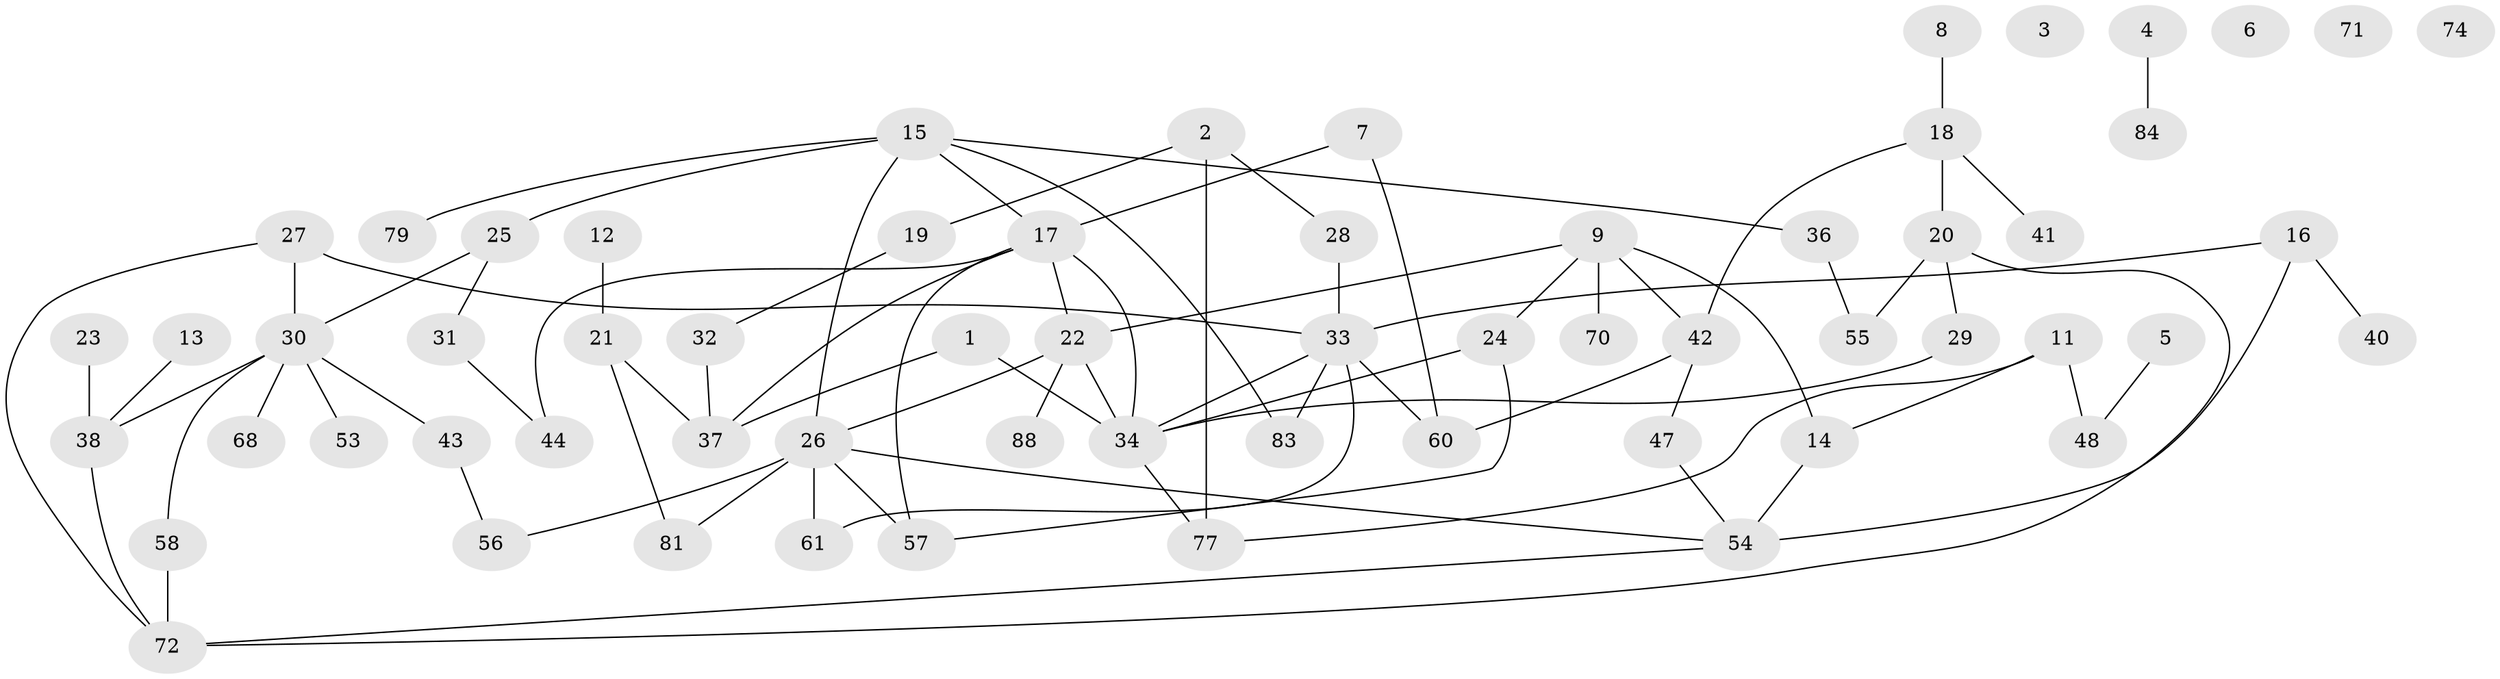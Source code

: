// Generated by graph-tools (version 1.1) at 2025/23/03/03/25 07:23:30]
// undirected, 62 vertices, 82 edges
graph export_dot {
graph [start="1"]
  node [color=gray90,style=filled];
  1;
  2 [super="+10"];
  3;
  4;
  5 [super="+46"];
  6;
  7;
  8 [super="+78"];
  9 [super="+39"];
  11;
  12;
  13;
  14 [super="+75"];
  15 [super="+63"];
  16 [super="+35"];
  17 [super="+82"];
  18 [super="+64"];
  19;
  20 [super="+51"];
  21 [super="+52"];
  22 [super="+80"];
  23;
  24 [super="+50"];
  25;
  26 [super="+59"];
  27;
  28;
  29 [super="+85"];
  30 [super="+76"];
  31;
  32 [super="+45"];
  33 [super="+69"];
  34 [super="+67"];
  36;
  37;
  38 [super="+73"];
  40;
  41;
  42 [super="+65"];
  43 [super="+49"];
  44;
  47;
  48;
  53 [super="+62"];
  54 [super="+86"];
  55;
  56;
  57;
  58 [super="+66"];
  60;
  61 [super="+87"];
  68;
  70;
  71;
  72;
  74;
  77 [super="+89"];
  79;
  81;
  83;
  84;
  88;
  1 -- 37;
  1 -- 34;
  2 -- 28;
  2 -- 19;
  2 -- 77;
  4 -- 84;
  5 -- 48;
  7 -- 17;
  7 -- 60;
  8 -- 18;
  9 -- 22;
  9 -- 70;
  9 -- 24;
  9 -- 42;
  9 -- 14;
  11 -- 48;
  11 -- 14;
  11 -- 77;
  12 -- 21;
  13 -- 38;
  14 -- 54 [weight=2];
  15 -- 36;
  15 -- 79;
  15 -- 83;
  15 -- 25;
  15 -- 26;
  15 -- 17;
  16 -- 33;
  16 -- 40;
  16 -- 54;
  17 -- 37;
  17 -- 44;
  17 -- 22 [weight=2];
  17 -- 57;
  17 -- 34;
  18 -- 41;
  18 -- 20;
  18 -- 42;
  19 -- 32;
  20 -- 55;
  20 -- 72;
  20 -- 29;
  21 -- 81;
  21 -- 37;
  22 -- 88;
  22 -- 26;
  22 -- 34;
  23 -- 38;
  24 -- 57;
  24 -- 34;
  25 -- 30;
  25 -- 31;
  26 -- 81;
  26 -- 54;
  26 -- 56;
  26 -- 57;
  26 -- 61;
  27 -- 33;
  27 -- 72;
  27 -- 30;
  28 -- 33;
  29 -- 34;
  30 -- 43;
  30 -- 58;
  30 -- 68;
  30 -- 38;
  30 -- 53;
  31 -- 44;
  32 -- 37;
  33 -- 60;
  33 -- 83;
  33 -- 34;
  33 -- 61;
  34 -- 77;
  36 -- 55;
  38 -- 72;
  42 -- 60;
  42 -- 47;
  43 -- 56;
  47 -- 54;
  54 -- 72;
  58 -- 72;
}

